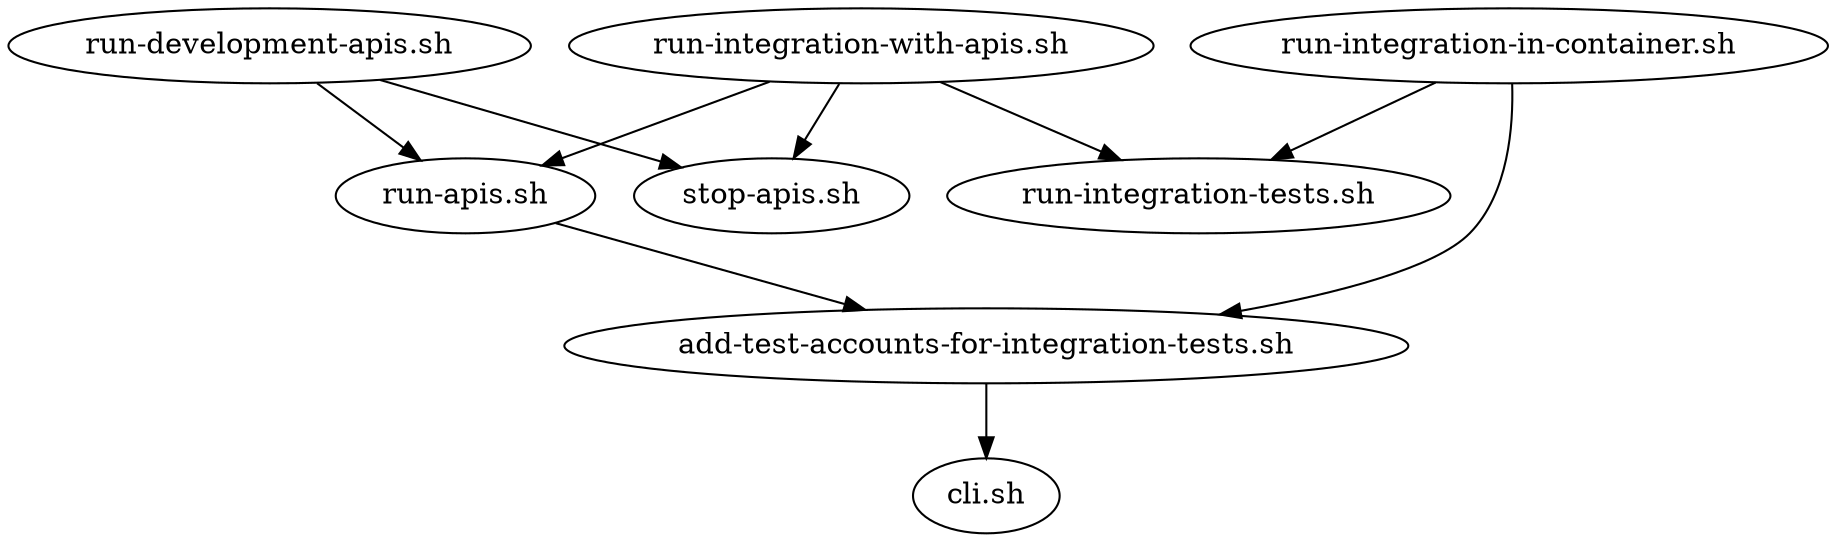digraph {
    "add-test-accounts-for-integration-tests.sh";
    "cli.sh";
    "run-apis.sh";
    "run-development-apis.sh";
    "run-integration-tests.sh";
    "run-integration-in-container.sh";
    "run-integration-with-apis.sh";
    "stop-apis.sh";

    "add-test-accounts-for-integration-tests.sh" -> "cli.sh";
    "run-apis.sh" -> "add-test-accounts-for-integration-tests.sh";
    "run-development-apis.sh" -> "run-apis.sh";
    "run-development-apis.sh" -> "stop-apis.sh";
    "run-integration-in-container.sh" -> "add-test-accounts-for-integration-tests.sh";
    "run-integration-in-container.sh" -> "run-integration-tests.sh";
    "run-integration-with-apis.sh" -> "run-apis.sh";
    "run-integration-with-apis.sh" -> "stop-apis.sh";
    "run-integration-with-apis.sh" -> "run-integration-tests.sh";
}